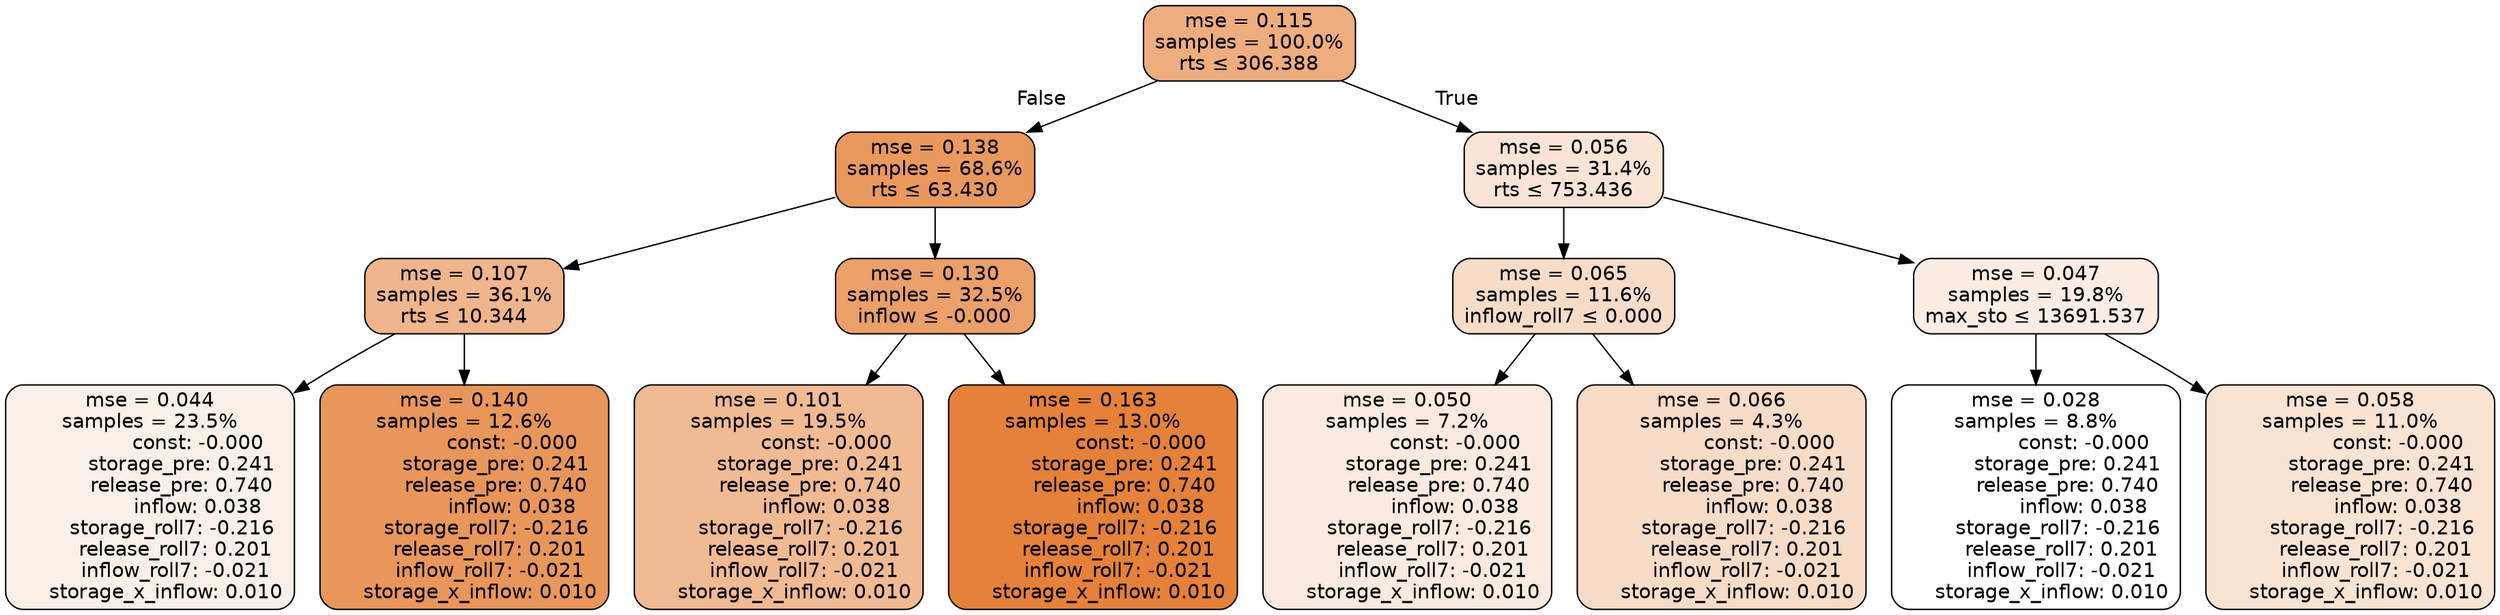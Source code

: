 digraph tree {
node [shape=rectangle, style="filled, rounded", color="black", fontname=helvetica] ;
edge [fontname=helvetica] ;
	"0" [label="mse = 0.115
samples = 100.0%
rts &le; 306.388", fillcolor="#eead7f"]
	"1" [label="mse = 0.138
samples = 68.6%
rts &le; 63.430", fillcolor="#e9995e"]
	"2" [label="mse = 0.107
samples = 36.1%
rts &le; 10.344", fillcolor="#efb58c"]
	"3" [label="mse = 0.044
samples = 23.5%
               const: -0.000
          storage_pre: 0.241
          release_pre: 0.740
               inflow: 0.038
       storage_roll7: -0.216
        release_roll7: 0.201
        inflow_roll7: -0.021
     storage_x_inflow: 0.010", fillcolor="#fbf0e7"]
	"4" [label="mse = 0.140
samples = 12.6%
               const: -0.000
          storage_pre: 0.241
          release_pre: 0.740
               inflow: 0.038
       storage_roll7: -0.216
        release_roll7: 0.201
        inflow_roll7: -0.021
     storage_x_inflow: 0.010", fillcolor="#e9965b"]
	"5" [label="mse = 0.130
samples = 32.5%
inflow &le; -0.000", fillcolor="#eb9f69"]
	"6" [label="mse = 0.101
samples = 19.5%
               const: -0.000
          storage_pre: 0.241
          release_pre: 0.740
               inflow: 0.038
       storage_roll7: -0.216
        release_roll7: 0.201
        inflow_roll7: -0.021
     storage_x_inflow: 0.010", fillcolor="#f0ba93"]
	"7" [label="mse = 0.163
samples = 13.0%
               const: -0.000
          storage_pre: 0.241
          release_pre: 0.740
               inflow: 0.038
       storage_roll7: -0.216
        release_roll7: 0.201
        inflow_roll7: -0.021
     storage_x_inflow: 0.010", fillcolor="#e58139"]
	"8" [label="mse = 0.056
samples = 31.4%
rts &le; 753.436", fillcolor="#f9e4d6"]
	"9" [label="mse = 0.065
samples = 11.6%
inflow_roll7 &le; 0.000", fillcolor="#f7dcc8"]
	"10" [label="mse = 0.050
samples = 7.2%
               const: -0.000
          storage_pre: 0.241
          release_pre: 0.740
               inflow: 0.038
       storage_roll7: -0.216
        release_roll7: 0.201
        inflow_roll7: -0.021
     storage_x_inflow: 0.010", fillcolor="#faeadf"]
	"11" [label="mse = 0.066
samples = 4.3%
               const: -0.000
          storage_pre: 0.241
          release_pre: 0.740
               inflow: 0.038
       storage_roll7: -0.216
        release_roll7: 0.201
        inflow_roll7: -0.021
     storage_x_inflow: 0.010", fillcolor="#f7dcc8"]
	"12" [label="mse = 0.047
samples = 19.8%
max_sto &le; 13691.537", fillcolor="#fbede3"]
	"13" [label="mse = 0.028
samples = 8.8%
               const: -0.000
          storage_pre: 0.241
          release_pre: 0.740
               inflow: 0.038
       storage_roll7: -0.216
        release_roll7: 0.201
        inflow_roll7: -0.021
     storage_x_inflow: 0.010", fillcolor="#ffffff"]
	"14" [label="mse = 0.058
samples = 11.0%
               const: -0.000
          storage_pre: 0.241
          release_pre: 0.740
               inflow: 0.038
       storage_roll7: -0.216
        release_roll7: 0.201
        inflow_roll7: -0.021
     storage_x_inflow: 0.010", fillcolor="#f9e3d3"]

	"0" -> "1" [labeldistance=2.5, labelangle=45, headlabel="False"]
	"1" -> "2"
	"2" -> "3"
	"2" -> "4"
	"1" -> "5"
	"5" -> "6"
	"5" -> "7"
	"0" -> "8" [labeldistance=2.5, labelangle=-45, headlabel="True"]
	"8" -> "9"
	"9" -> "10"
	"9" -> "11"
	"8" -> "12"
	"12" -> "13"
	"12" -> "14"
}